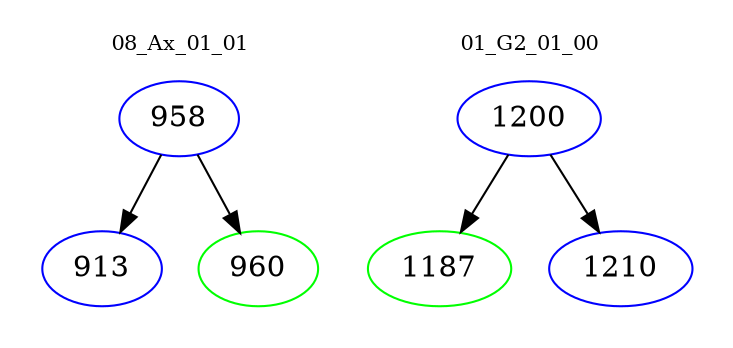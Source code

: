 digraph{
subgraph cluster_0 {
color = white
label = "08_Ax_01_01";
fontsize=10;
T0_958 [label="958", color="blue"]
T0_958 -> T0_913 [color="black"]
T0_913 [label="913", color="blue"]
T0_958 -> T0_960 [color="black"]
T0_960 [label="960", color="green"]
}
subgraph cluster_1 {
color = white
label = "01_G2_01_00";
fontsize=10;
T1_1200 [label="1200", color="blue"]
T1_1200 -> T1_1187 [color="black"]
T1_1187 [label="1187", color="green"]
T1_1200 -> T1_1210 [color="black"]
T1_1210 [label="1210", color="blue"]
}
}
